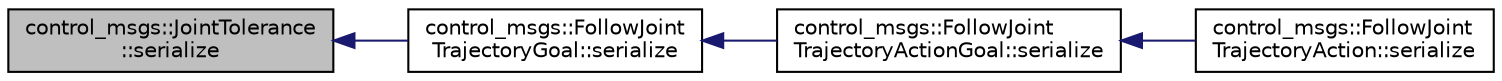 digraph "control_msgs::JointTolerance::serialize"
{
  edge [fontname="Helvetica",fontsize="10",labelfontname="Helvetica",labelfontsize="10"];
  node [fontname="Helvetica",fontsize="10",shape=record];
  rankdir="LR";
  Node1 [label="control_msgs::JointTolerance\l::serialize",height=0.2,width=0.4,color="black", fillcolor="grey75", style="filled" fontcolor="black"];
  Node1 -> Node2 [dir="back",color="midnightblue",fontsize="10",style="solid",fontname="Helvetica"];
  Node2 [label="control_msgs::FollowJoint\lTrajectoryGoal::serialize",height=0.2,width=0.4,color="black", fillcolor="white", style="filled",URL="$classcontrol__msgs_1_1_follow_joint_trajectory_goal.html#ae92ac26a42c3c3fb54e4916b627f3878"];
  Node2 -> Node3 [dir="back",color="midnightblue",fontsize="10",style="solid",fontname="Helvetica"];
  Node3 [label="control_msgs::FollowJoint\lTrajectoryActionGoal::serialize",height=0.2,width=0.4,color="black", fillcolor="white", style="filled",URL="$classcontrol__msgs_1_1_follow_joint_trajectory_action_goal.html#a393489ca412a9f27d03ec457db36ec72"];
  Node3 -> Node4 [dir="back",color="midnightblue",fontsize="10",style="solid",fontname="Helvetica"];
  Node4 [label="control_msgs::FollowJoint\lTrajectoryAction::serialize",height=0.2,width=0.4,color="black", fillcolor="white", style="filled",URL="$classcontrol__msgs_1_1_follow_joint_trajectory_action.html#a2df0d37f15e4ec31d79844bdbea7433b"];
}
